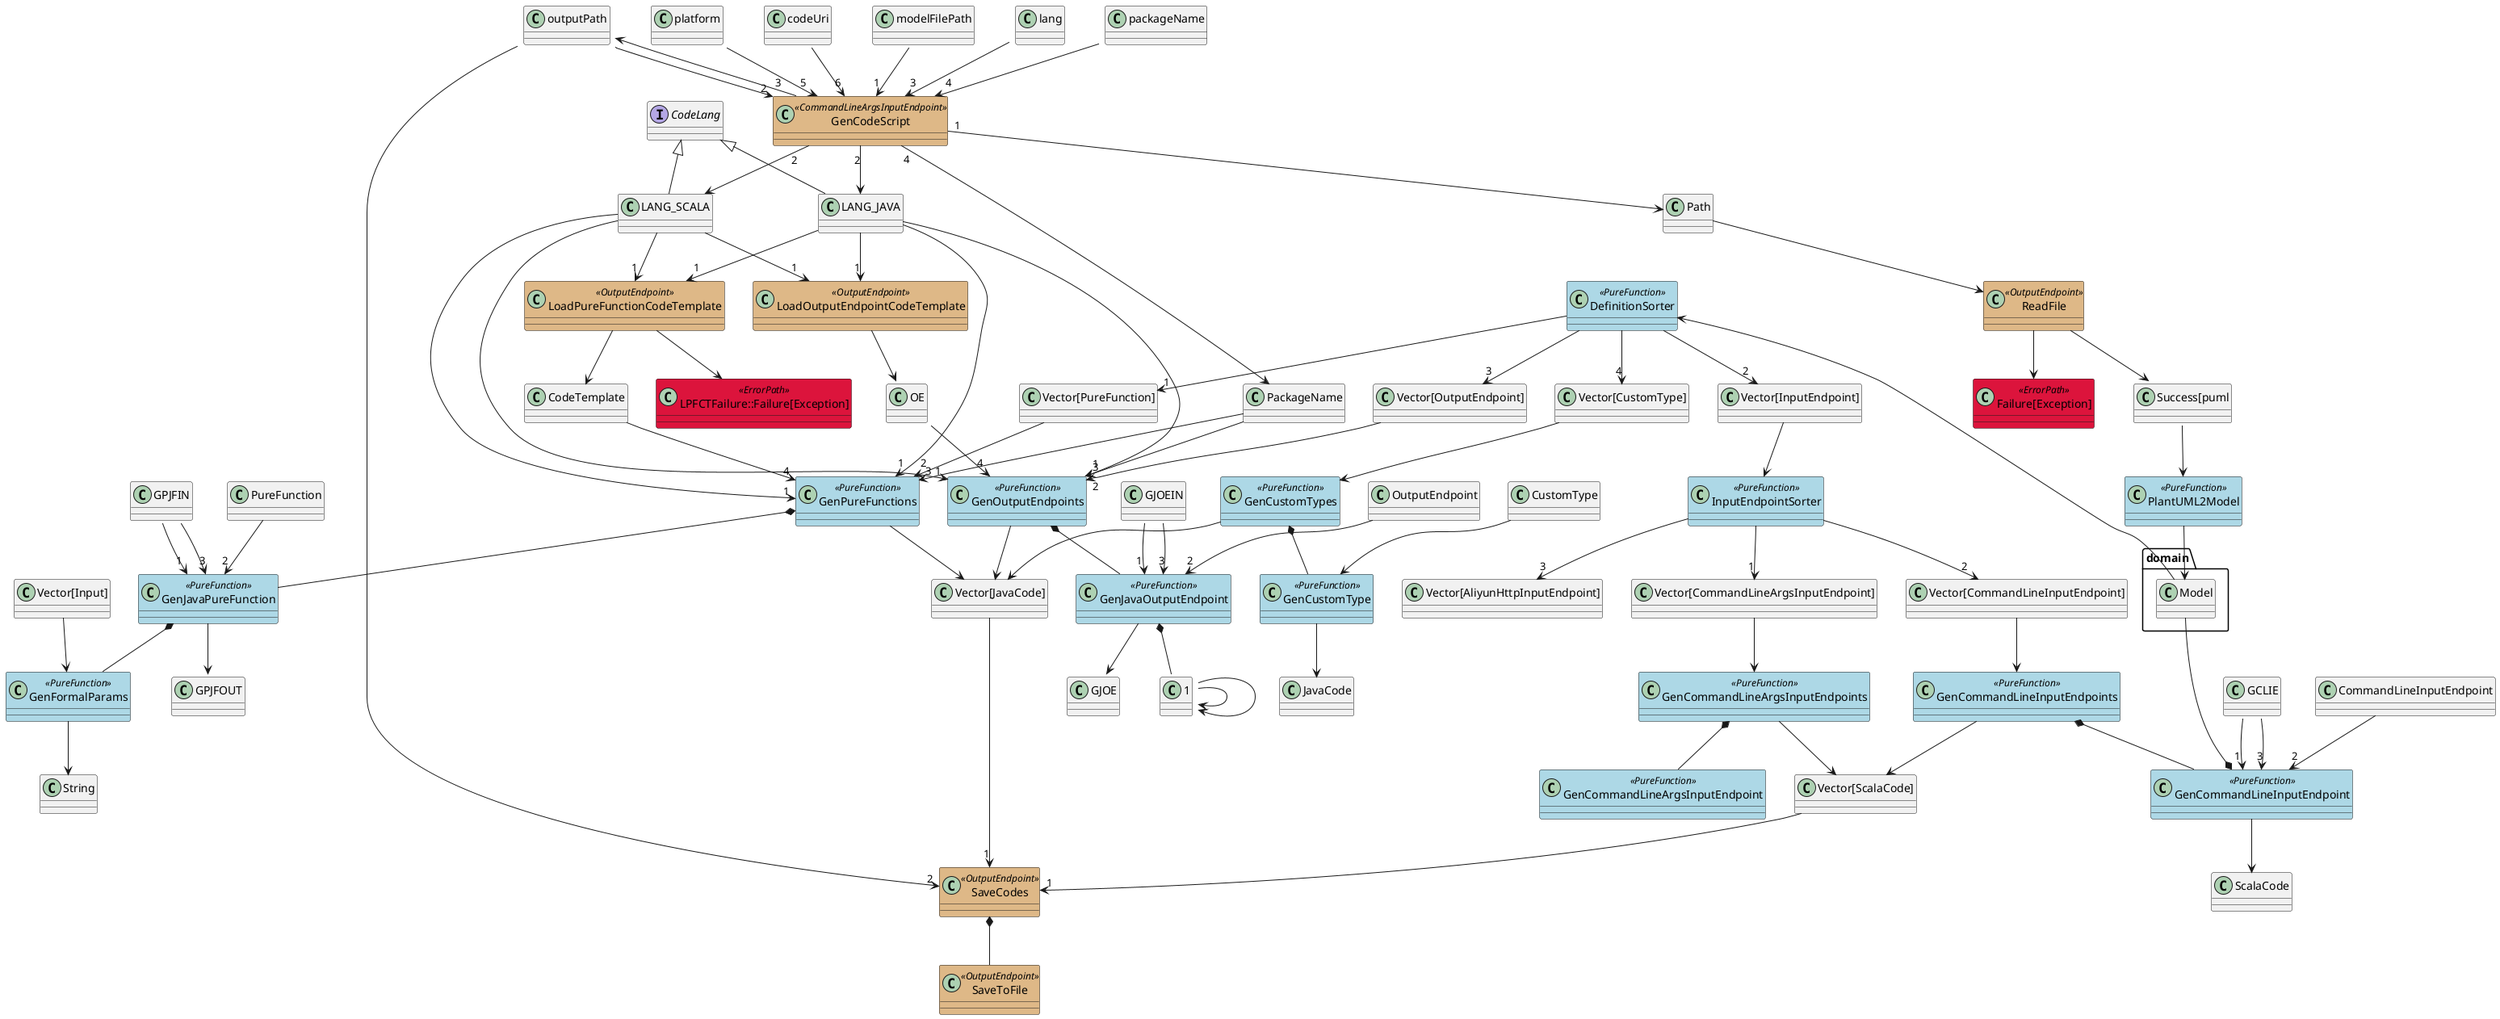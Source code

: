 @startuml
skinparam class {
	BackgroundColor<<CommandLineInputEndpoint>> BurlyWood
	BackgroundColor<<CommandLineArgsInputEndpoint>> BurlyWood
	BackgroundColor<<AliyunHttpInputEndpoint>> BurlyWood
	BackgroundColor<<OutputEndpoint>> BurlyWood
	BackgroundColor<<PureFunction>> LightBlue
	BackgroundColor<<AlternativePath>> LightGrey
	BackgroundColor<<ErrorPath>> Crimson
}

class GenCodeScript <<CommandLineArgsInputEndpoint>>
class ReadFile <<OutputEndpoint>>
class PlantUML2Model <<PureFunction>>
class GenPureFunctions <<PureFunction>>
class GenJavaPureFunction <<PureFunction>>
class GenOutputEndpoints <<PureFunction>>
class GenJavaOutputEndpoint <<PureFunction>>
class GenCommandLineArgsInputEndpoints <<PureFunction>>
class GenCommandLineArgsInputEndpoint <<PureFunction>>
class GenCommandLineInputEndpoints <<PureFunction>>
class GenCommandLineInputEndpoint <<PureFunction>>
class GenCustomTypes <<PureFunction>>
class GenCustomType <<PureFunction>>
class DefinitionSorter <<PureFunction>>
class InputEndpointSorter <<PureFunction>>
class SaveCodes <<OutputEndpoint>>
class SaveToFile <<OutputEndpoint>>
class "Failure[Exception]" <<ErrorPath>>
class "LPFCTFailure::Failure[Exception]" <<ErrorPath>>
class LoadPureFunctionCodeTemplate <<OutputEndpoint>>
class LoadOutputEndpointCodeTemplate <<OutputEndpoint>>
class GenFormalParams <<PureFunction>>
interface CodeLang
CodeLang <|-- LANG_JAVA
CodeLang <|-- LANG_SCALA

modelFilePath::String --> "1" GenCodeScript
outputPath::String --> "2" GenCodeScript
lang::String --> "3" GenCodeScript
packageName::String --> "4" GenCodeScript
platform::String --> "5" GenCodeScript
codeUri::String --> "6" GenCodeScript
GenCodeScript "1" --> Path
GenCodeScript "2" --> LANG_JAVA
GenCodeScript "2" --> LANG_SCALA
GenCodeScript "3" --> outputPath::Path
GenCodeScript "4" --> PackageName

"Vector[Input]" --> GenFormalParams
GenFormalParams --> String
GenJavaPureFunction *-- GenFormalParams

"1::Vector[Input]" --> 1::GenFormalParams
1::GenFormalParams --> 1::String
GenJavaOutputEndpoint *-- 1::GenFormalParams

LANG_JAVA -> "1" GenPureFunctions
LANG_SCALA -> "1" GenPureFunctions
LANG_JAVA --> "1" LoadPureFunctionCodeTemplate
LANG_SCALA --> "1" LoadPureFunctionCodeTemplate
LANG_JAVA -> "1" GenOutputEndpoints
LANG_SCALA -> "1" GenOutputEndpoints
LANG_JAVA --> "1" LoadOutputEndpointCodeTemplate
LANG_SCALA --> "1" LoadOutputEndpointCodeTemplate
LoadPureFunctionCodeTemplate --> CodeTemplate
LoadPureFunctionCodeTemplate --> "LPFCTFailure::Failure[Exception]"
LoadOutputEndpointCodeTemplate --> "OE::CodeTemplate"
CodeTemplate --> "4" GenPureFunctions
"OE::CodeTemplate" --> "4" GenOutputEndpoints
Path --> ReadFile
ReadFile --> "Success[puml::String]"
ReadFile --> "Failure[Exception]"
"Success[puml::String]" --> PlantUML2Model
PlantUML2Model --> domain.Model
domain.Model --> DefinitionSorter
DefinitionSorter --> "1" "Vector[PureFunction]"
DefinitionSorter --> "2" "Vector[InputEndpoint]"
DefinitionSorter --> "3" "Vector[OutputEndpoint]"
DefinitionSorter --> "4" "Vector[CustomType]"
"Vector[InputEndpoint]" --> InputEndpointSorter
InputEndpointSorter --> "1" "Vector[CommandLineArgsInputEndpoint]"
InputEndpointSorter --> "2" "Vector[CommandLineInputEndpoint]"
InputEndpointSorter --> "3" "Vector[AliyunHttpInputEndpoint]"
"Vector[PureFunction]" --> "2" GenPureFunctions
"Vector[CustomType]" --> GenCustomTypes
GenCustomTypes --> "Vector[JavaCode]"
GenCustomTypes *-- GenCustomType
CustomType --> GenCustomType
GenCustomType --> JavaCode
PackageName --> "3" GenPureFunctions
PackageName --> "3" GenOutputEndpoints
GenPureFunctions --> "Vector[JavaCode]"
GenPureFunctions *-- GenJavaPureFunction
GPJFIN::PackageName --> "1" GenJavaPureFunction
PureFunction --> "2" GenJavaPureFunction
GPJFIN::CodeTemplate --> "3" GenJavaPureFunction
GenJavaPureFunction --> GPJFOUT::JavaCode
"Vector[OutputEndpoint]" --> "2" GenOutputEndpoints
GenOutputEndpoints --> "Vector[JavaCode]"
GenOutputEndpoints *-- GenJavaOutputEndpoint
GJOEIN::PackageName --> "1" GenJavaOutputEndpoint
OutputEndpoint --> "2" GenJavaOutputEndpoint
GJOEIN::CodeTemplate --> "3" GenJavaOutputEndpoint
GenJavaOutputEndpoint --> GJOE::JavaCode
"Vector[CommandLineArgsInputEndpoint]" --> GenCommandLineArgsInputEndpoints
GenCommandLineArgsInputEndpoints --> "Vector[ScalaCode]"
GenCommandLineArgsInputEndpoints *-- GenCommandLineArgsInputEndpoint
"Vector[CommandLineInputEndpoint]" --> GenCommandLineInputEndpoints
GenCommandLineInputEndpoints --> "Vector[ScalaCode]"
GenCommandLineInputEndpoints *-- GenCommandLineInputEndpoint
GenCommandLineInputEndpoint *-- domain.Model
GCLIE::PackageName --> "1" GenCommandLineInputEndpoint
CommandLineInputEndpoint --> "2" GenCommandLineInputEndpoint
GCLIE::CodeTemplate --> "3" GenCommandLineInputEndpoint
GenCommandLineInputEndpoint --> ScalaCode
"Vector[ScalaCode]" --> "1" SaveCodes
"Vector[JavaCode]" --> "1" SaveCodes
outputPath::Path --> "2" SaveCodes
SaveCodes *-- SaveToFile
@enduml
